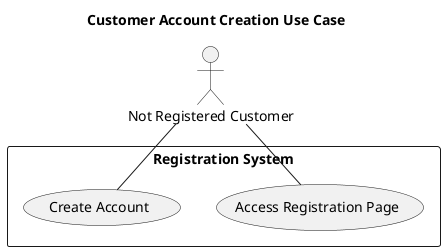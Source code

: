 @startuml
title Customer Account Creation Use Case

actor "Not Registered Customer" as NotRegisteredCustomer

rectangle "Registration System" {
    usecase "Access Registration Page"
    usecase "Create Account"
}

NotRegisteredCustomer -- "Access Registration Page"
NotRegisteredCustomer -- "Create Account"

@enduml
